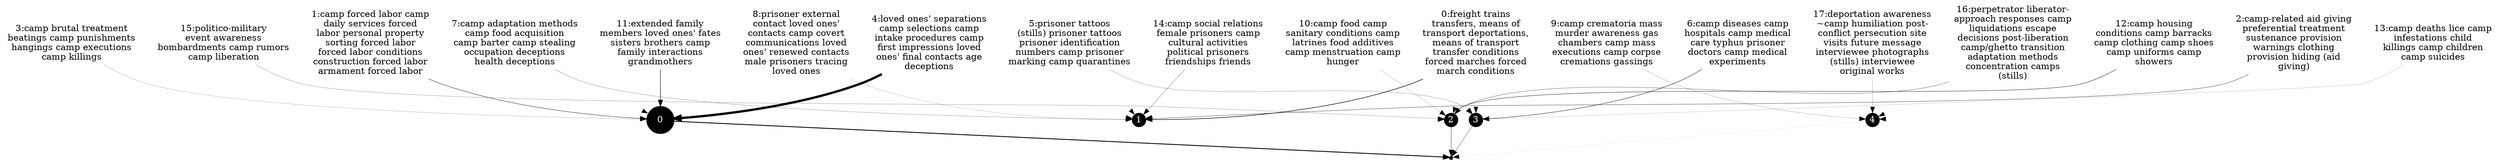 strict digraph {
	node [shape=point];
	n1_0 -> n2_0 [penwidth=1.30];
	n0_1 -> n1_0 [penwidth=0.51];
	n0_1 -> n1_1 [penwidth=0.00];
	n0_1 -> n1_2 [penwidth=0.00];
	n0_3 -> n1_0 [penwidth=0.16];
	n0_3 -> n1_1 [penwidth=0.00];
	n0_4 -> n1_0 [penwidth=3.61];
	n0_4 -> n1_1 [penwidth=0.00];
	n0_4 -> n1_2 [penwidth=0.00];
	n0_4 -> n1_3 [penwidth=0.00];
	n0_5 -> n1_0 [penwidth=0.00];
	n0_5 -> n1_1 [penwidth=0.00];
	n0_5 -> n1_2 [penwidth=0.00];
	n0_5 -> n1_3 [penwidth=0.22];
	n0_7 -> n1_0 [penwidth=0.00];
	n0_7 -> n1_1 [penwidth=0.23];
	n0_7 -> n1_3 [penwidth=0.00];
	n0_9 -> n1_0 [penwidth=0.00];
	n0_9 -> n1_4 [penwidth=0.17];
	n0_11 -> n1_0 [penwidth=0.71];
	n0_11 -> n1_1 [penwidth=0.00];
	n0_11 -> n1_4 [penwidth=0.00];
	n0_15 -> n1_0 [penwidth=0.00];
	n0_15 -> n1_1 [penwidth=0.00];
	n0_15 -> n1_2 [penwidth=0.22];
	n1_1 -> n2_0 [penwidth=0.02];
	n0_0 -> n1_1 [penwidth=0.80];
	n0_0 -> n1_2 [penwidth=0.00];
	n0_0 -> n1_3 [penwidth=0.00];
	n0_2 -> n1_1 [penwidth=0.41];
	n0_2 -> n1_2 [penwidth=0.00];
	n0_2 -> n1_3 [penwidth=0.00];
	n0_2 -> n1_4 [penwidth=0.00];
	n0_6 -> n1_1 [penwidth=0.00];
	n0_6 -> n1_2 [penwidth=0.00];
	n0_6 -> n1_3 [penwidth=0.54];
	n0_8 -> n1_1 [penwidth=0.13];
	n0_10 -> n1_1 [penwidth=0.00];
	n0_10 -> n1_2 [penwidth=0.15];
	n0_10 -> n1_3 [penwidth=0.00];
	n0_14 -> n1_1 [penwidth=0.28];
	n0_14 -> n1_3 [penwidth=0.00];
	n0_16 -> n1_1 [penwidth=0.00];
	n0_16 -> n1_2 [penwidth=0.33];
	n0_16 -> n1_3 [penwidth=0.00];
	n0_16 -> n1_4 [penwidth=0.00];
	n0_17 -> n1_1 [penwidth=0.00];
	n0_17 -> n1_2 [penwidth=0.00];
	n0_17 -> n1_4 [penwidth=0.16];
	n1_2 -> n2_0 [penwidth=0.43];
	n0_12 -> n1_2 [penwidth=0.51];
	n0_12 -> n1_3 [penwidth=0.00];
	n1_3 -> n2_0 [penwidth=0.35];
	n0_13 -> n1_3 [penwidth=0.12];
	n0_13 -> n1_4 [penwidth=0.00];
	n1_4 -> n2_0 [penwidth=0.03];
	n1_0 [shape=circle,margin="0,0",style=filled,fillcolor=black,fontcolor=white,height=0.60,label="0"]
	n0_1 [label="1:camp forced labor camp
daily services forced
labor personal property
sorting forced labor
forced labor conditions
construction forced labor
armament forced labor",shape=none,fontcolor="black"]
	n0_3 [label="3:camp brutal treatment
beatings camp punishments
hangings camp executions
camp killings",shape=none,fontcolor="black"]
	n0_4 [label="4:loved ones' separations
camp selections camp
intake procedures camp
first impressions loved
ones' final contacts age
deceptions",shape=none,fontcolor="black"]
	n0_5 [label="5:prisoner tattoos
(stills) prisoner tattoos
prisoner identification
numbers camp prisoner
marking camp quarantines",shape=none,fontcolor="black"]
	n0_7 [label="7:camp adaptation methods
camp food acquisition
camp barter camp stealing
occupation deceptions
health deceptions",shape=none,fontcolor="black"]
	n0_9 [label="9:camp crematoria mass
murder awareness gas
chambers camp mass
executions camp corpse
cremations gassings",shape=none,fontcolor="black"]
	n0_11 [label="11:extended family
members loved ones' fates
sisters brothers camp
family interactions
grandmothers",shape=none,fontcolor="black"]
	n0_15 [label="15:politico-military
event awareness
bombardments camp rumors
camp liberation",shape=none,fontcolor="black"]
	n1_1 [shape=circle,margin="0,0",style=filled,fillcolor=black,fontcolor=white,height=0.15,label="1"]
	n0_0 [label="0:freight trains
transfers, means of
transport deportations,
means of transport
transfer conditions
forced marches forced
march conditions",shape=none,fontcolor="black"]
	n0_2 [label="2:camp-related aid giving
preferential treatment
sustenance provision
warnings clothing
provision hiding (aid
giving)",shape=none,fontcolor="black"]
	n0_6 [label="6:camp diseases camp
hospitals camp medical
care typhus prisoner
doctors camp medical
experiments",shape=none,fontcolor="black"]
	n0_8 [label="8:prisoner external
contact loved ones'
contacts camp covert
communications loved
ones' renewed contacts
male prisoners tracing
loved ones",shape=none,fontcolor="black"]
	n0_10 [label="10:camp food camp
sanitary conditions camp
latrines food additives
camp menstruation camp
hunger",shape=none,fontcolor="black"]
	n0_14 [label="14:camp social relations
female prisoners camp
cultural activities
political prisoners
friendships friends",shape=none,fontcolor="black"]
	n0_16 [label="16:perpetrator liberator-
approach responses camp
liquidations escape
decisions post-liberation
camp/ghetto transition
adaptation methods
concentration camps
(stills)",shape=none,fontcolor="black"]
	n0_17 [label="17:deportation awareness
~camp humiliation post-
conflict persecution site
visits future message
interviewee photographs
(stills) interviewee
original works",shape=none,fontcolor="black"]
	n1_2 [shape=circle,margin="0,0",style=filled,fillcolor=black,fontcolor=white,height=0.09,label="2"]
	n0_12 [label="12:camp housing
conditions camp barracks
camp clothing camp shoes
camp uniforms camp
showers",shape=none,fontcolor="black"]
	n1_3 [shape=circle,margin="0,0",style=filled,fillcolor=black,fontcolor=white,height=0.03,label="3"]
	n0_13 [label="13:camp deaths lice camp
infestations child
killings camp children
camp suicides",shape=none,fontcolor="black"]
	n1_4 [shape=circle,margin="0,0",style=filled,fillcolor=black,fontcolor=white,height=0.00,label="4"]
	n2_0 [shape=point,height=0.07]
}